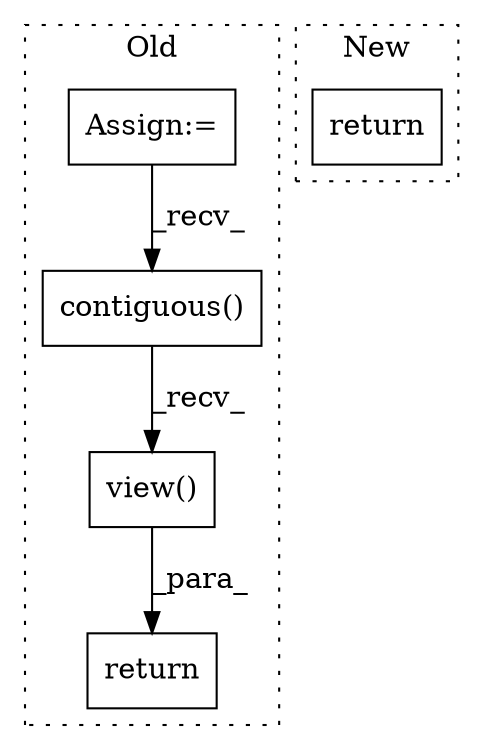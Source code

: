 digraph G {
subgraph cluster0 {
1 [label="contiguous()" a="75" s="6704" l="19" shape="box"];
3 [label="return" a="93" s="6777" l="7" shape="box"];
4 [label="Assign:=" a="68" s="6620" l="3" shape="box"];
5 [label="view()" a="75" s="6704,6767" l="25,1" shape="box"];
label = "Old";
style="dotted";
}
subgraph cluster1 {
2 [label="return" a="93" s="6748" l="7" shape="box"];
label = "New";
style="dotted";
}
1 -> 5 [label="_recv_"];
4 -> 1 [label="_recv_"];
5 -> 3 [label="_para_"];
}